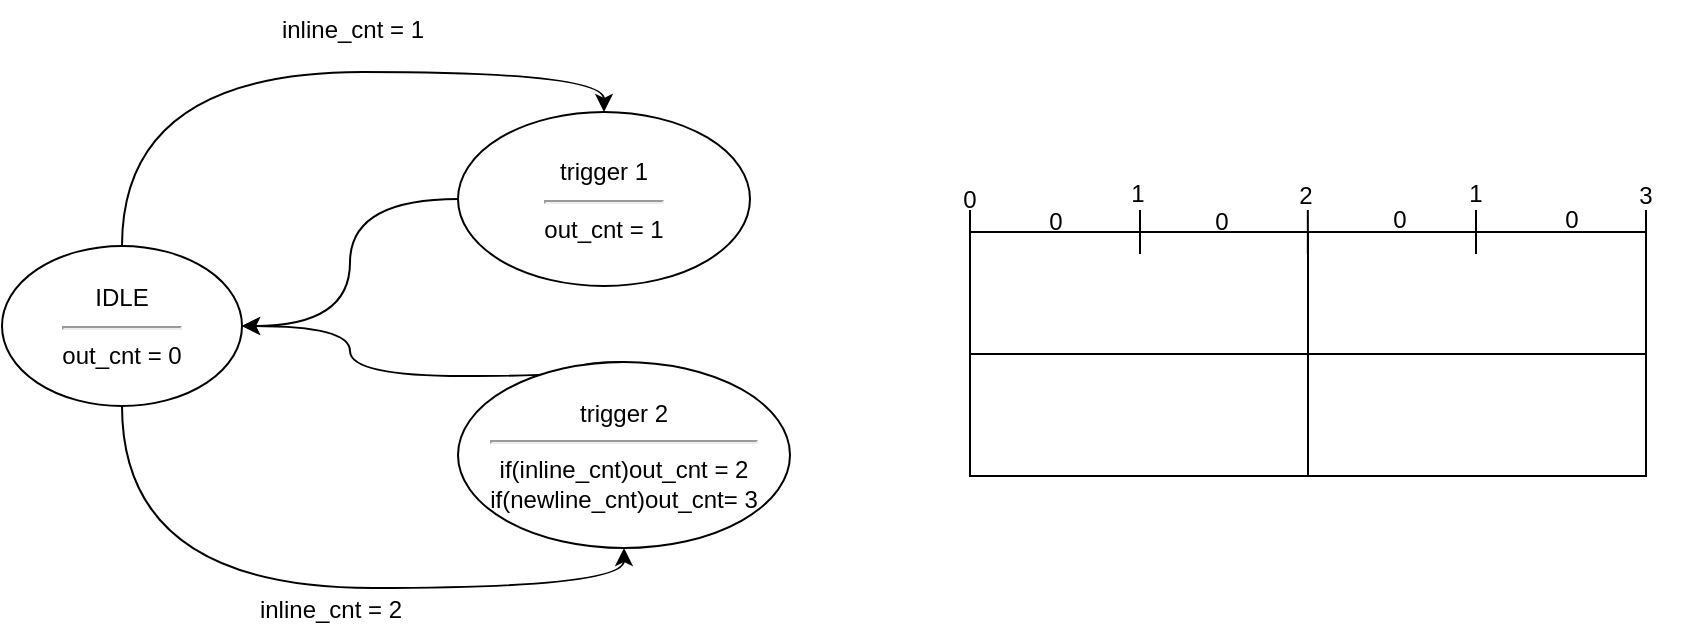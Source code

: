 <mxfile>
    <diagram name="Page-1" id="B7dvrdiz3QRLkiSaSS6b">
        <mxGraphModel dx="121" dy="779" grid="1" gridSize="1" guides="1" tooltips="1" connect="1" arrows="1" fold="1" page="1" pageScale="1" pageWidth="1100" pageHeight="850" background="#FFFFFF" math="0" shadow="0">
            <root>
                <mxCell id="0"/>
                <mxCell id="1" parent="0"/>
                <mxCell id="4" value="" style="group;movable=1;resizable=1;rotatable=1;deletable=1;editable=1;connectable=1;noLabel=1;fillStyle=auto;" parent="1" vertex="1" connectable="0">
                    <mxGeometry x="117" y="217" width="852" height="320" as="geometry"/>
                </mxCell>
                <mxCell id="U9dns1udBrLqBRFEPLwW-1" value="IDLE&lt;hr&gt;out_cnt = 0" style="ellipse;whiteSpace=wrap;html=1;movable=1;resizable=1;rotatable=1;deletable=1;editable=1;connectable=1;" parent="4" vertex="1">
                    <mxGeometry y="123" width="120" height="80" as="geometry"/>
                </mxCell>
                <mxCell id="h9zx9sQTkyY40kXCvM0r-4" style="edgeStyle=orthogonalEdgeStyle;rounded=0;orthogonalLoop=1;jettySize=auto;html=1;entryX=1;entryY=0.5;entryDx=0;entryDy=0;curved=1;movable=1;resizable=1;rotatable=1;deletable=1;editable=1;connectable=1;" parent="4" source="U9dns1udBrLqBRFEPLwW-2" target="U9dns1udBrLqBRFEPLwW-1" edge="1">
                    <mxGeometry relative="1" as="geometry"/>
                </mxCell>
                <mxCell id="U9dns1udBrLqBRFEPLwW-2" value="trigger 1&lt;hr&gt;out_cnt = 1" style="ellipse;whiteSpace=wrap;html=1;movable=1;resizable=1;rotatable=1;deletable=1;editable=1;connectable=1;" parent="4" vertex="1">
                    <mxGeometry x="228" y="56" width="146" height="87" as="geometry"/>
                </mxCell>
                <mxCell id="h9zx9sQTkyY40kXCvM0r-6" style="edgeStyle=orthogonalEdgeStyle;rounded=0;orthogonalLoop=1;jettySize=auto;html=1;exitX=0.5;exitY=0;exitDx=0;exitDy=0;entryX=0.5;entryY=0;entryDx=0;entryDy=0;curved=1;movable=1;resizable=1;rotatable=1;deletable=1;editable=1;connectable=1;" parent="4" source="U9dns1udBrLqBRFEPLwW-1" target="U9dns1udBrLqBRFEPLwW-2" edge="1">
                    <mxGeometry relative="1" as="geometry"/>
                </mxCell>
                <mxCell id="h9zx9sQTkyY40kXCvM0r-3" style="edgeStyle=orthogonalEdgeStyle;rounded=0;orthogonalLoop=1;jettySize=auto;html=1;exitX=0.5;exitY=0;exitDx=0;exitDy=0;entryX=1;entryY=0.5;entryDx=0;entryDy=0;curved=1;movable=1;resizable=1;rotatable=1;deletable=1;editable=1;connectable=1;" parent="4" source="U9dns1udBrLqBRFEPLwW-3" target="U9dns1udBrLqBRFEPLwW-1" edge="1">
                    <mxGeometry relative="1" as="geometry">
                        <Array as="points">
                            <mxPoint x="288" y="188"/>
                            <mxPoint x="174" y="188"/>
                            <mxPoint x="174" y="163"/>
                        </Array>
                    </mxGeometry>
                </mxCell>
                <mxCell id="U9dns1udBrLqBRFEPLwW-3" value="trigger 2&lt;hr&gt;if(inline_cnt)out_cnt = 2&lt;br&gt;if(newline_cnt)out_cnt= 3" style="ellipse;whiteSpace=wrap;html=1;movable=1;resizable=1;rotatable=1;deletable=1;editable=1;connectable=1;" parent="4" vertex="1">
                    <mxGeometry x="228" y="181" width="166" height="93" as="geometry"/>
                </mxCell>
                <mxCell id="h9zx9sQTkyY40kXCvM0r-2" style="edgeStyle=orthogonalEdgeStyle;rounded=0;orthogonalLoop=1;jettySize=auto;html=1;exitX=0.5;exitY=1;exitDx=0;exitDy=0;entryX=0.5;entryY=1;entryDx=0;entryDy=0;curved=1;movable=1;resizable=1;rotatable=1;deletable=1;editable=1;connectable=1;" parent="4" source="U9dns1udBrLqBRFEPLwW-1" target="U9dns1udBrLqBRFEPLwW-3" edge="1">
                    <mxGeometry relative="1" as="geometry"/>
                </mxCell>
                <mxCell id="h9zx9sQTkyY40kXCvM0r-7" value="" style="rounded=0;whiteSpace=wrap;html=1;movable=1;resizable=1;rotatable=1;deletable=1;editable=1;connectable=1;" parent="4" vertex="1">
                    <mxGeometry x="484" y="116" width="338" height="122" as="geometry"/>
                </mxCell>
                <mxCell id="h9zx9sQTkyY40kXCvM0r-9" value="" style="endArrow=none;html=1;rounded=0;entryX=0.5;entryY=0;entryDx=0;entryDy=0;exitX=0.5;exitY=1;exitDx=0;exitDy=0;movable=1;resizable=1;rotatable=1;deletable=1;editable=1;connectable=1;" parent="4" source="h9zx9sQTkyY40kXCvM0r-7" target="h9zx9sQTkyY40kXCvM0r-7" edge="1">
                    <mxGeometry width="50" height="50" relative="1" as="geometry">
                        <mxPoint x="665" y="225" as="sourcePoint"/>
                        <mxPoint x="715" y="175" as="targetPoint"/>
                    </mxGeometry>
                </mxCell>
                <mxCell id="h9zx9sQTkyY40kXCvM0r-11" value="" style="endArrow=none;html=1;rounded=0;entryX=1;entryY=0.5;entryDx=0;entryDy=0;exitX=0;exitY=0.5;exitDx=0;exitDy=0;movable=1;resizable=1;rotatable=1;deletable=1;editable=1;connectable=1;" parent="4" source="h9zx9sQTkyY40kXCvM0r-7" target="h9zx9sQTkyY40kXCvM0r-7" edge="1">
                    <mxGeometry width="50" height="50" relative="1" as="geometry">
                        <mxPoint x="613" y="345" as="sourcePoint"/>
                        <mxPoint x="613" y="223" as="targetPoint"/>
                    </mxGeometry>
                </mxCell>
                <mxCell id="h9zx9sQTkyY40kXCvM0r-14" value="" style="endArrow=none;html=1;rounded=0;movable=1;resizable=1;rotatable=1;deletable=1;editable=1;connectable=1;" parent="4" edge="1">
                    <mxGeometry width="50" height="50" relative="1" as="geometry">
                        <mxPoint x="569" y="105" as="sourcePoint"/>
                        <mxPoint x="569" y="127" as="targetPoint"/>
                    </mxGeometry>
                </mxCell>
                <mxCell id="h9zx9sQTkyY40kXCvM0r-15" value="" style="endArrow=none;html=1;rounded=0;movable=1;resizable=1;rotatable=1;deletable=1;editable=1;connectable=1;" parent="4" edge="1">
                    <mxGeometry width="50" height="50" relative="1" as="geometry">
                        <mxPoint x="652.92" y="105" as="sourcePoint"/>
                        <mxPoint x="652.92" y="127" as="targetPoint"/>
                    </mxGeometry>
                </mxCell>
                <mxCell id="h9zx9sQTkyY40kXCvM0r-16" value="" style="endArrow=none;html=1;rounded=0;movable=1;resizable=1;rotatable=1;deletable=1;editable=1;connectable=1;" parent="4" edge="1">
                    <mxGeometry width="50" height="50" relative="1" as="geometry">
                        <mxPoint x="737" y="105" as="sourcePoint"/>
                        <mxPoint x="737" y="127" as="targetPoint"/>
                    </mxGeometry>
                </mxCell>
                <mxCell id="h9zx9sQTkyY40kXCvM0r-17" value="" style="endArrow=none;html=1;rounded=0;movable=1;resizable=1;rotatable=1;deletable=1;editable=1;connectable=1;" parent="4" edge="1">
                    <mxGeometry width="50" height="50" relative="1" as="geometry">
                        <mxPoint x="822" y="105" as="sourcePoint"/>
                        <mxPoint x="822" y="127" as="targetPoint"/>
                    </mxGeometry>
                </mxCell>
                <mxCell id="h9zx9sQTkyY40kXCvM0r-18" value="" style="endArrow=none;html=1;rounded=0;movable=1;resizable=1;rotatable=1;deletable=1;editable=1;connectable=1;" parent="4" edge="1">
                    <mxGeometry width="50" height="50" relative="1" as="geometry">
                        <mxPoint x="484" y="105" as="sourcePoint"/>
                        <mxPoint x="484" y="127" as="targetPoint"/>
                    </mxGeometry>
                </mxCell>
                <mxCell id="h9zx9sQTkyY40kXCvM0r-19" value="0" style="text;html=1;align=center;verticalAlign=middle;whiteSpace=wrap;rounded=0;movable=1;resizable=1;rotatable=1;deletable=1;editable=1;connectable=1;" parent="4" vertex="1">
                    <mxGeometry x="454" y="94.5" width="60" height="10" as="geometry"/>
                </mxCell>
                <mxCell id="h9zx9sQTkyY40kXCvM0r-20" value="1" style="text;html=1;align=center;verticalAlign=middle;whiteSpace=wrap;rounded=0;movable=1;resizable=1;rotatable=1;deletable=1;editable=1;connectable=1;" parent="4" vertex="1">
                    <mxGeometry x="538" y="92" width="60" height="10" as="geometry"/>
                </mxCell>
                <mxCell id="h9zx9sQTkyY40kXCvM0r-22" value="0" style="text;html=1;align=center;verticalAlign=middle;whiteSpace=wrap;rounded=0;movable=1;resizable=1;rotatable=1;deletable=1;editable=1;connectable=1;" parent="4" vertex="1">
                    <mxGeometry x="497" y="106" width="60" height="10" as="geometry"/>
                </mxCell>
                <mxCell id="h9zx9sQTkyY40kXCvM0r-23" value="2" style="text;html=1;align=center;verticalAlign=middle;whiteSpace=wrap;rounded=0;movable=1;resizable=1;rotatable=1;deletable=1;editable=1;connectable=1;" parent="4" vertex="1">
                    <mxGeometry x="622" y="93" width="60" height="10" as="geometry"/>
                </mxCell>
                <mxCell id="h9zx9sQTkyY40kXCvM0r-24" value="1" style="text;html=1;align=center;verticalAlign=middle;whiteSpace=wrap;rounded=0;movable=1;resizable=1;rotatable=1;deletable=1;editable=1;connectable=1;" parent="4" vertex="1">
                    <mxGeometry x="707" y="91.5" width="60" height="10" as="geometry"/>
                </mxCell>
                <mxCell id="h9zx9sQTkyY40kXCvM0r-25" value="3" style="text;html=1;align=center;verticalAlign=middle;whiteSpace=wrap;rounded=0;movable=1;resizable=1;rotatable=1;deletable=1;editable=1;connectable=1;" parent="4" vertex="1">
                    <mxGeometry x="792" y="93" width="60" height="10" as="geometry"/>
                </mxCell>
                <mxCell id="h9zx9sQTkyY40kXCvM0r-26" value="0" style="text;html=1;align=center;verticalAlign=middle;whiteSpace=wrap;rounded=0;movable=1;resizable=1;rotatable=1;deletable=1;editable=1;connectable=1;" parent="4" vertex="1">
                    <mxGeometry x="580" y="106" width="60" height="10" as="geometry"/>
                </mxCell>
                <mxCell id="h9zx9sQTkyY40kXCvM0r-27" value="0" style="text;html=1;align=center;verticalAlign=middle;whiteSpace=wrap;rounded=0;movable=1;resizable=1;rotatable=1;deletable=1;editable=1;connectable=1;" parent="4" vertex="1">
                    <mxGeometry x="669" y="105" width="60" height="10" as="geometry"/>
                </mxCell>
                <mxCell id="h9zx9sQTkyY40kXCvM0r-28" value="0" style="text;html=1;align=center;verticalAlign=middle;whiteSpace=wrap;rounded=0;movable=1;resizable=1;rotatable=1;deletable=1;editable=1;connectable=1;" parent="4" vertex="1">
                    <mxGeometry x="755" y="104.5" width="60" height="10" as="geometry"/>
                </mxCell>
                <mxCell id="h9zx9sQTkyY40kXCvM0r-29" value="inline_cnt = 1" style="text;html=1;align=center;verticalAlign=middle;whiteSpace=wrap;rounded=0;movable=1;resizable=1;rotatable=1;deletable=1;editable=1;connectable=1;" parent="4" vertex="1">
                    <mxGeometry x="137" width="77" height="30" as="geometry"/>
                </mxCell>
                <mxCell id="h9zx9sQTkyY40kXCvM0r-30" value="inline_cnt = 2" style="text;html=1;align=center;verticalAlign=middle;whiteSpace=wrap;rounded=0;movable=1;resizable=1;rotatable=1;deletable=1;editable=1;connectable=1;" parent="4" vertex="1">
                    <mxGeometry x="64" y="290" width="201" height="30" as="geometry"/>
                </mxCell>
            </root>
        </mxGraphModel>
    </diagram>
</mxfile>